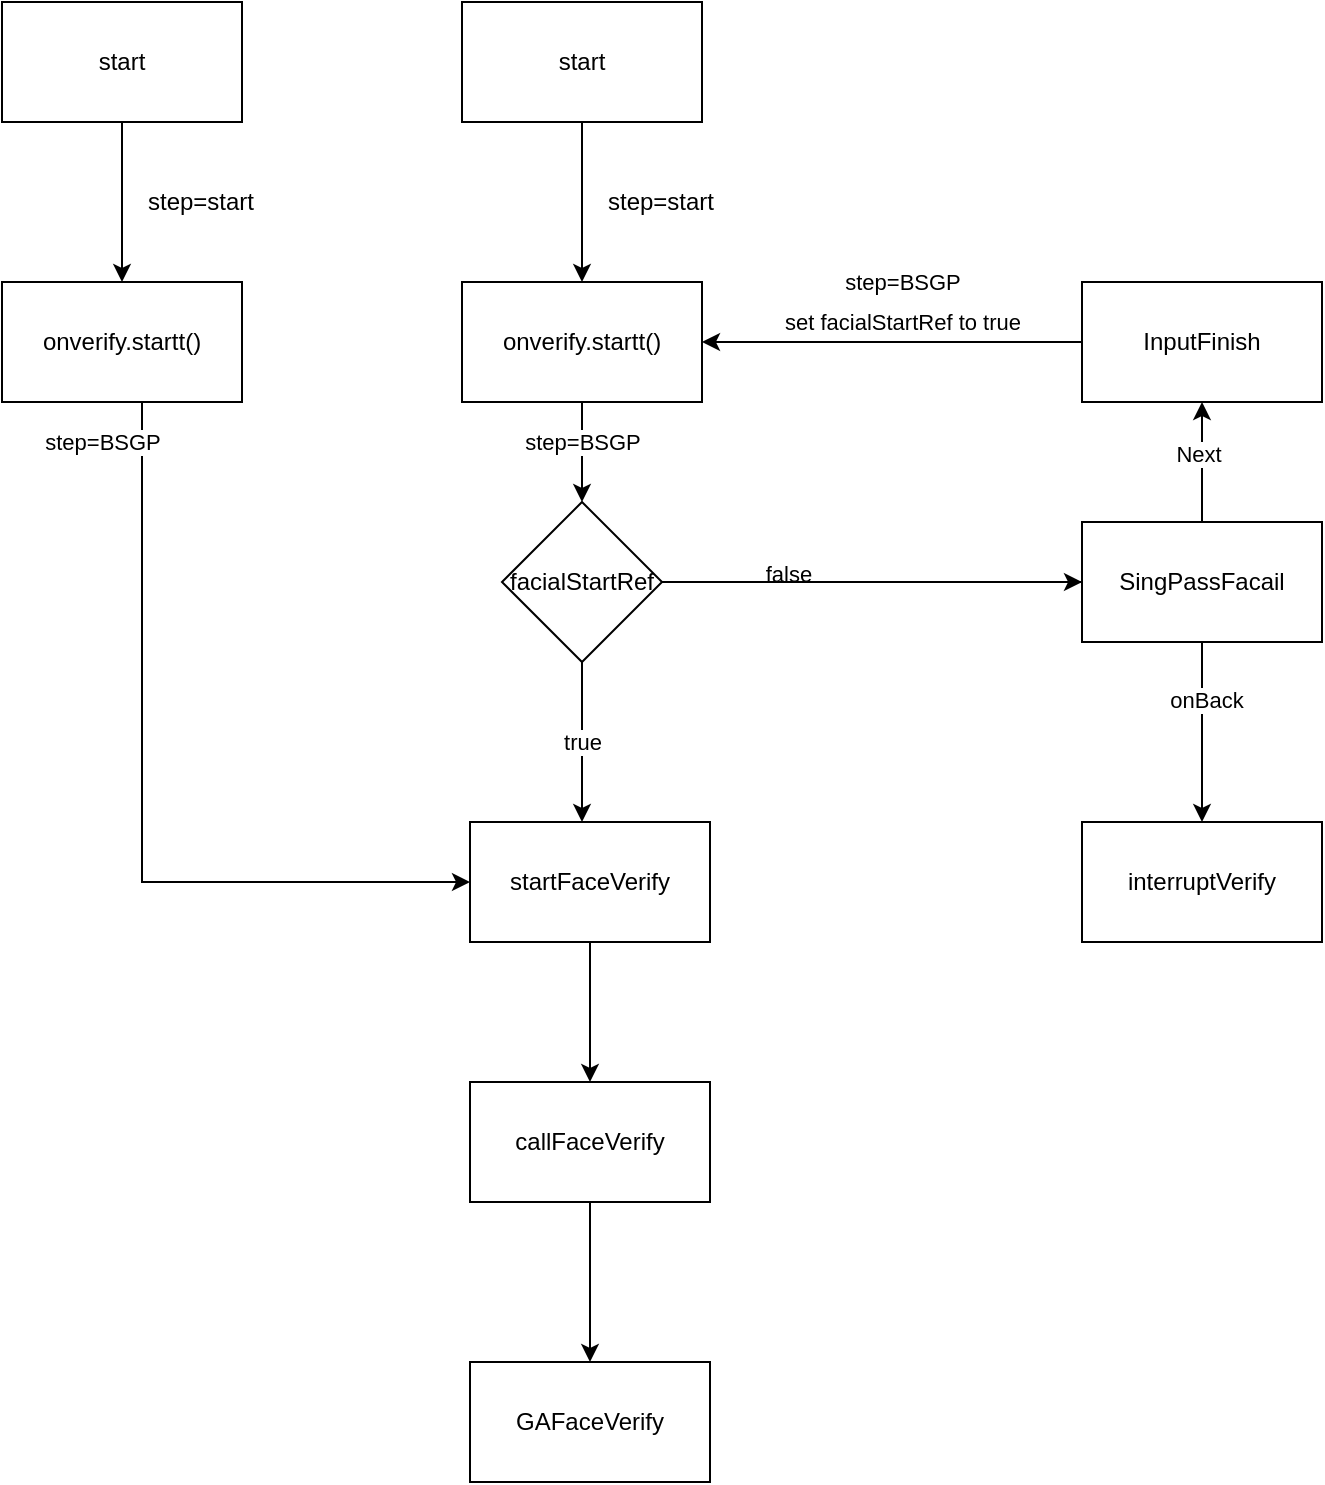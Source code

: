 <mxfile version="20.0.1" type="github">
  <diagram id="EAOzeYt4tzXb3fvxN5T4" name="Page-1">
    <mxGraphModel dx="1234" dy="793" grid="1" gridSize="10" guides="1" tooltips="1" connect="1" arrows="1" fold="1" page="1" pageScale="1" pageWidth="827" pageHeight="1169" math="0" shadow="0">
      <root>
        <mxCell id="0" />
        <mxCell id="1" parent="0" />
        <mxCell id="11Kglz4fZKk6cYv32vpW-4" value="" style="edgeStyle=orthogonalEdgeStyle;rounded=0;orthogonalLoop=1;jettySize=auto;html=1;" edge="1" parent="1" source="11Kglz4fZKk6cYv32vpW-2" target="11Kglz4fZKk6cYv32vpW-3">
          <mxGeometry relative="1" as="geometry" />
        </mxCell>
        <mxCell id="11Kglz4fZKk6cYv32vpW-2" value="start" style="rounded=0;whiteSpace=wrap;html=1;" vertex="1" parent="1">
          <mxGeometry x="120" y="100" width="120" height="60" as="geometry" />
        </mxCell>
        <mxCell id="11Kglz4fZKk6cYv32vpW-20" style="edgeStyle=orthogonalEdgeStyle;rounded=0;orthogonalLoop=1;jettySize=auto;html=1;entryX=0;entryY=0.5;entryDx=0;entryDy=0;" edge="1" parent="1" source="11Kglz4fZKk6cYv32vpW-3" target="11Kglz4fZKk6cYv32vpW-24">
          <mxGeometry relative="1" as="geometry">
            <mxPoint x="180" y="360" as="targetPoint" />
            <Array as="points">
              <mxPoint x="190" y="540" />
            </Array>
          </mxGeometry>
        </mxCell>
        <mxCell id="11Kglz4fZKk6cYv32vpW-3" value="onverify.startt()" style="rounded=0;whiteSpace=wrap;html=1;" vertex="1" parent="1">
          <mxGeometry x="120" y="240" width="120" height="60" as="geometry" />
        </mxCell>
        <mxCell id="11Kglz4fZKk6cYv32vpW-5" value="step=start" style="text;html=1;align=center;verticalAlign=middle;resizable=0;points=[];autosize=1;strokeColor=none;fillColor=none;" vertex="1" parent="1">
          <mxGeometry x="184" y="190" width="70" height="20" as="geometry" />
        </mxCell>
        <mxCell id="11Kglz4fZKk6cYv32vpW-9" value="" style="edgeStyle=orthogonalEdgeStyle;rounded=0;orthogonalLoop=1;jettySize=auto;html=1;" edge="1" source="11Kglz4fZKk6cYv32vpW-10" target="11Kglz4fZKk6cYv32vpW-13" parent="1">
          <mxGeometry relative="1" as="geometry" />
        </mxCell>
        <mxCell id="11Kglz4fZKk6cYv32vpW-10" value="start" style="rounded=0;whiteSpace=wrap;html=1;" vertex="1" parent="1">
          <mxGeometry x="350" y="100" width="120" height="60" as="geometry" />
        </mxCell>
        <mxCell id="11Kglz4fZKk6cYv32vpW-13" value="onverify.startt()" style="rounded=0;whiteSpace=wrap;html=1;" vertex="1" parent="1">
          <mxGeometry x="350" y="240" width="120" height="60" as="geometry" />
        </mxCell>
        <mxCell id="11Kglz4fZKk6cYv32vpW-14" value="step=start" style="text;html=1;align=center;verticalAlign=middle;resizable=0;points=[];autosize=1;strokeColor=none;fillColor=none;" vertex="1" parent="1">
          <mxGeometry x="414" y="190" width="70" height="20" as="geometry" />
        </mxCell>
        <mxCell id="11Kglz4fZKk6cYv32vpW-15" value="" style="edgeStyle=orthogonalEdgeStyle;rounded=0;orthogonalLoop=1;jettySize=auto;html=1;exitX=0.5;exitY=1;exitDx=0;exitDy=0;" edge="1" parent="1" source="11Kglz4fZKk6cYv32vpW-13" target="11Kglz4fZKk6cYv32vpW-17">
          <mxGeometry relative="1" as="geometry">
            <mxPoint x="190" y="310" as="sourcePoint" />
            <mxPoint x="410" y="390" as="targetPoint" />
            <Array as="points">
              <mxPoint x="410" y="340" />
            </Array>
          </mxGeometry>
        </mxCell>
        <mxCell id="11Kglz4fZKk6cYv32vpW-16" value="step=BSGP" style="edgeLabel;html=1;align=center;verticalAlign=middle;resizable=0;points=[];" vertex="1" connectable="0" parent="11Kglz4fZKk6cYv32vpW-15">
          <mxGeometry x="-0.375" y="3" relative="1" as="geometry">
            <mxPoint x="-3" y="4" as="offset" />
          </mxGeometry>
        </mxCell>
        <mxCell id="11Kglz4fZKk6cYv32vpW-50" value="step=BSGP" style="edgeLabel;html=1;align=center;verticalAlign=middle;resizable=0;points=[];" vertex="1" connectable="0" parent="11Kglz4fZKk6cYv32vpW-15">
          <mxGeometry x="-0.375" y="3" relative="1" as="geometry">
            <mxPoint x="157" y="-76" as="offset" />
          </mxGeometry>
        </mxCell>
        <mxCell id="11Kglz4fZKk6cYv32vpW-18" value="true" style="edgeStyle=orthogonalEdgeStyle;rounded=0;orthogonalLoop=1;jettySize=auto;html=1;" edge="1" parent="1" source="11Kglz4fZKk6cYv32vpW-17" target="11Kglz4fZKk6cYv32vpW-24">
          <mxGeometry relative="1" as="geometry">
            <mxPoint x="410" y="570" as="targetPoint" />
            <Array as="points">
              <mxPoint x="410" y="390" />
            </Array>
          </mxGeometry>
        </mxCell>
        <mxCell id="11Kglz4fZKk6cYv32vpW-34" value="" style="edgeStyle=orthogonalEdgeStyle;rounded=0;orthogonalLoop=1;jettySize=auto;html=1;" edge="1" parent="1" source="11Kglz4fZKk6cYv32vpW-17" target="11Kglz4fZKk6cYv32vpW-33">
          <mxGeometry relative="1" as="geometry" />
        </mxCell>
        <mxCell id="11Kglz4fZKk6cYv32vpW-35" value="false" style="edgeLabel;html=1;align=center;verticalAlign=middle;resizable=0;points=[];" vertex="1" connectable="0" parent="11Kglz4fZKk6cYv32vpW-34">
          <mxGeometry x="-0.4" y="4" relative="1" as="geometry">
            <mxPoint as="offset" />
          </mxGeometry>
        </mxCell>
        <mxCell id="11Kglz4fZKk6cYv32vpW-21" value="step=BSGP" style="edgeLabel;html=1;align=center;verticalAlign=middle;resizable=0;points=[];" vertex="1" connectable="0" parent="1">
          <mxGeometry x="170" y="320" as="geometry" />
        </mxCell>
        <mxCell id="11Kglz4fZKk6cYv32vpW-25" style="edgeStyle=orthogonalEdgeStyle;rounded=0;orthogonalLoop=1;jettySize=auto;html=1;" edge="1" parent="1" source="11Kglz4fZKk6cYv32vpW-24">
          <mxGeometry relative="1" as="geometry">
            <mxPoint x="414" y="640" as="targetPoint" />
          </mxGeometry>
        </mxCell>
        <mxCell id="11Kglz4fZKk6cYv32vpW-24" value="startFaceVerify" style="rounded=0;whiteSpace=wrap;html=1;" vertex="1" parent="1">
          <mxGeometry x="354" y="510" width="120" height="60" as="geometry" />
        </mxCell>
        <mxCell id="11Kglz4fZKk6cYv32vpW-30" value="" style="edgeStyle=orthogonalEdgeStyle;rounded=0;orthogonalLoop=1;jettySize=auto;html=1;" edge="1" parent="1" source="11Kglz4fZKk6cYv32vpW-26" target="11Kglz4fZKk6cYv32vpW-29">
          <mxGeometry relative="1" as="geometry" />
        </mxCell>
        <mxCell id="11Kglz4fZKk6cYv32vpW-26" value="callFaceVerify" style="rounded=0;whiteSpace=wrap;html=1;" vertex="1" parent="1">
          <mxGeometry x="354" y="640" width="120" height="60" as="geometry" />
        </mxCell>
        <mxCell id="11Kglz4fZKk6cYv32vpW-29" value="GAFaceVerify" style="rounded=0;whiteSpace=wrap;html=1;" vertex="1" parent="1">
          <mxGeometry x="354" y="780" width="120" height="60" as="geometry" />
        </mxCell>
        <mxCell id="11Kglz4fZKk6cYv32vpW-37" value="" style="edgeStyle=orthogonalEdgeStyle;rounded=0;orthogonalLoop=1;jettySize=auto;html=1;" edge="1" parent="1" source="11Kglz4fZKk6cYv32vpW-33" target="11Kglz4fZKk6cYv32vpW-36">
          <mxGeometry relative="1" as="geometry" />
        </mxCell>
        <mxCell id="11Kglz4fZKk6cYv32vpW-40" value="onBack" style="edgeLabel;html=1;align=center;verticalAlign=middle;resizable=0;points=[];" vertex="1" connectable="0" parent="11Kglz4fZKk6cYv32vpW-37">
          <mxGeometry x="-0.369" y="2" relative="1" as="geometry">
            <mxPoint as="offset" />
          </mxGeometry>
        </mxCell>
        <mxCell id="11Kglz4fZKk6cYv32vpW-39" value="" style="edgeStyle=orthogonalEdgeStyle;rounded=0;orthogonalLoop=1;jettySize=auto;html=1;startArrow=none;" edge="1" parent="1" source="11Kglz4fZKk6cYv32vpW-33" target="11Kglz4fZKk6cYv32vpW-38">
          <mxGeometry relative="1" as="geometry" />
        </mxCell>
        <mxCell id="11Kglz4fZKk6cYv32vpW-41" value="Next" style="edgeLabel;html=1;align=center;verticalAlign=middle;resizable=0;points=[];" vertex="1" connectable="0" parent="11Kglz4fZKk6cYv32vpW-39">
          <mxGeometry x="0.175" y="2" relative="1" as="geometry">
            <mxPoint y="1" as="offset" />
          </mxGeometry>
        </mxCell>
        <mxCell id="11Kglz4fZKk6cYv32vpW-36" value="interruptVerify" style="whiteSpace=wrap;html=1;" vertex="1" parent="1">
          <mxGeometry x="660" y="510" width="120" height="60" as="geometry" />
        </mxCell>
        <mxCell id="11Kglz4fZKk6cYv32vpW-44" value="" style="edgeStyle=orthogonalEdgeStyle;rounded=0;orthogonalLoop=1;jettySize=auto;html=1;entryX=1;entryY=0.5;entryDx=0;entryDy=0;" edge="1" parent="1" source="11Kglz4fZKk6cYv32vpW-38" target="11Kglz4fZKk6cYv32vpW-13">
          <mxGeometry relative="1" as="geometry">
            <mxPoint x="610" y="445" as="targetPoint" />
            <Array as="points">
              <mxPoint x="610" y="270" />
            </Array>
          </mxGeometry>
        </mxCell>
        <mxCell id="11Kglz4fZKk6cYv32vpW-45" value="set facialStartRef to true" style="edgeLabel;html=1;align=center;verticalAlign=middle;resizable=0;points=[];" vertex="1" connectable="0" parent="11Kglz4fZKk6cYv32vpW-44">
          <mxGeometry x="-0.286" y="-2" relative="1" as="geometry">
            <mxPoint x="-22" y="-8" as="offset" />
          </mxGeometry>
        </mxCell>
        <mxCell id="11Kglz4fZKk6cYv32vpW-38" value="InputFinish" style="whiteSpace=wrap;html=1;" vertex="1" parent="1">
          <mxGeometry x="660" y="240" width="120" height="60" as="geometry" />
        </mxCell>
        <mxCell id="11Kglz4fZKk6cYv32vpW-17" value="facialStartRef" style="rhombus;whiteSpace=wrap;html=1;" vertex="1" parent="1">
          <mxGeometry x="370" y="350" width="80" height="80" as="geometry" />
        </mxCell>
        <mxCell id="11Kglz4fZKk6cYv32vpW-46" value="" style="edgeStyle=orthogonalEdgeStyle;rounded=0;orthogonalLoop=1;jettySize=auto;html=1;endArrow=none;" edge="1" parent="1" source="11Kglz4fZKk6cYv32vpW-33" target="11Kglz4fZKk6cYv32vpW-17">
          <mxGeometry relative="1" as="geometry">
            <mxPoint x="470" y="555" as="sourcePoint" />
            <mxPoint x="620" y="180" as="targetPoint" />
          </mxGeometry>
        </mxCell>
        <mxCell id="11Kglz4fZKk6cYv32vpW-33" value="SingPassFacail" style="whiteSpace=wrap;html=1;" vertex="1" parent="1">
          <mxGeometry x="660" y="360" width="120" height="60" as="geometry" />
        </mxCell>
        <mxCell id="11Kglz4fZKk6cYv32vpW-48" value="" style="edgeStyle=orthogonalEdgeStyle;rounded=0;orthogonalLoop=1;jettySize=auto;html=1;startArrow=none;endArrow=none;" edge="1" parent="1" source="11Kglz4fZKk6cYv32vpW-17" target="11Kglz4fZKk6cYv32vpW-33">
          <mxGeometry relative="1" as="geometry">
            <mxPoint x="450" y="390" as="sourcePoint" />
            <mxPoint x="920" y="220" as="targetPoint" />
          </mxGeometry>
        </mxCell>
      </root>
    </mxGraphModel>
  </diagram>
</mxfile>
